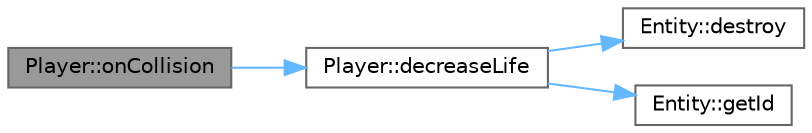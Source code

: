 digraph "Player::onCollision"
{
 // LATEX_PDF_SIZE
  bgcolor="transparent";
  edge [fontname=Helvetica,fontsize=10,labelfontname=Helvetica,labelfontsize=10];
  node [fontname=Helvetica,fontsize=10,shape=box,height=0.2,width=0.4];
  rankdir="LR";
  Node1 [id="Node000001",label="Player::onCollision",height=0.2,width=0.4,color="gray40", fillcolor="grey60", style="filled", fontcolor="black",tooltip="Handles collision with another entity."];
  Node1 -> Node2 [id="edge1_Node000001_Node000002",color="steelblue1",style="solid",tooltip=" "];
  Node2 [id="Node000002",label="Player::decreaseLife",height=0.2,width=0.4,color="grey40", fillcolor="white", style="filled",URL="$classPlayer.html#a4c9facfb2b8053f7ad4e99bdcbae8028",tooltip="Decreases the player's life by one."];
  Node2 -> Node3 [id="edge2_Node000002_Node000003",color="steelblue1",style="solid",tooltip=" "];
  Node3 [id="Node000003",label="Entity::destroy",height=0.2,width=0.4,color="grey40", fillcolor="white", style="filled",URL="$classEntity.html#a691dbe5f9ec930c27af2af0b97907a9e",tooltip="Marks the entity as destroyed."];
  Node2 -> Node4 [id="edge3_Node000002_Node000004",color="steelblue1",style="solid",tooltip=" "];
  Node4 [id="Node000004",label="Entity::getId",height=0.2,width=0.4,color="grey40", fillcolor="white", style="filled",URL="$classEntity.html#a93c54f49ef525fb5461ef456593abcbb",tooltip="Gets the unique identifier of the entity."];
}
